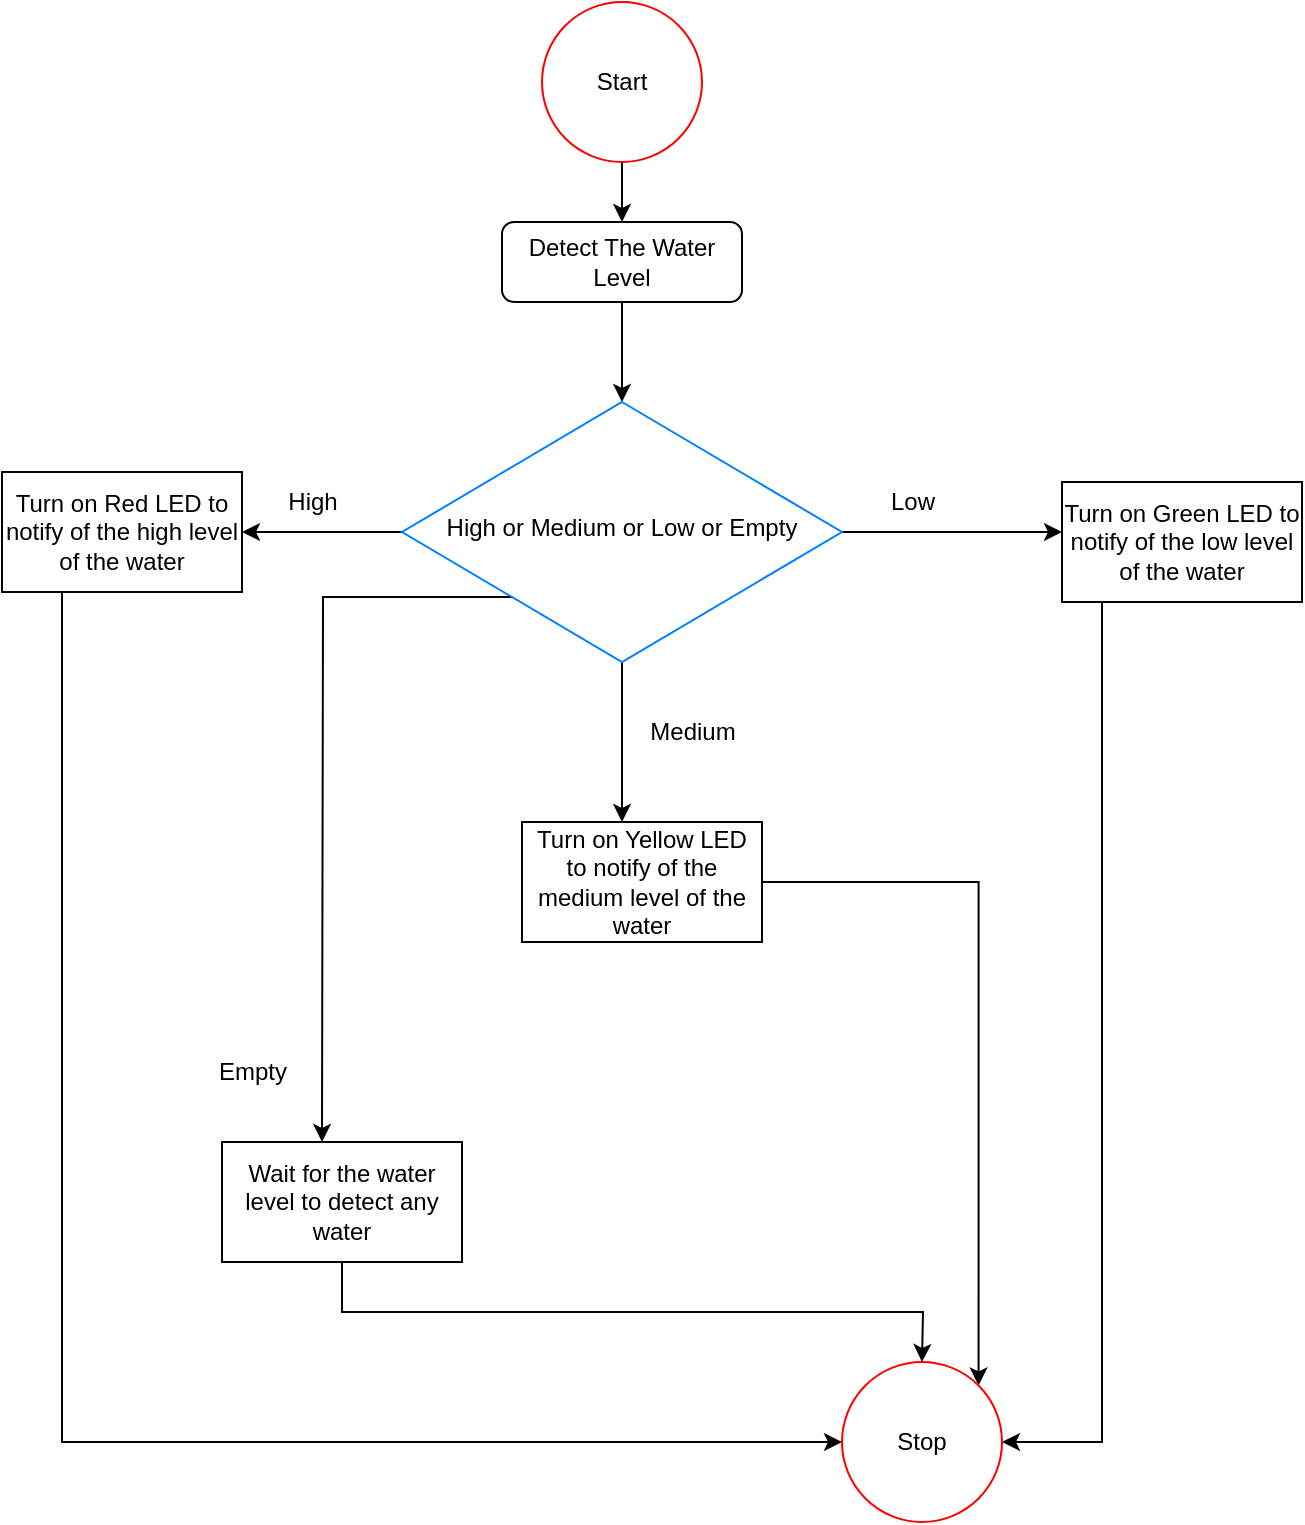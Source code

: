 <mxfile version="22.1.0" type="device">
  <diagram id="C5RBs43oDa-KdzZeNtuy" name="Page-1">
    <mxGraphModel dx="1434" dy="750" grid="1" gridSize="10" guides="1" tooltips="1" connect="1" arrows="1" fold="1" page="1" pageScale="1" pageWidth="827" pageHeight="1169" math="0" shadow="0">
      <root>
        <mxCell id="WIyWlLk6GJQsqaUBKTNV-0" />
        <mxCell id="WIyWlLk6GJQsqaUBKTNV-1" parent="WIyWlLk6GJQsqaUBKTNV-0" />
        <mxCell id="5XbL7t5zDepjxzsjGf88-3" style="edgeStyle=orthogonalEdgeStyle;rounded=0;orthogonalLoop=1;jettySize=auto;html=1;exitX=0.5;exitY=1;exitDx=0;exitDy=0;entryX=0.5;entryY=0;entryDx=0;entryDy=0;" edge="1" parent="WIyWlLk6GJQsqaUBKTNV-1" source="WIyWlLk6GJQsqaUBKTNV-3" target="WIyWlLk6GJQsqaUBKTNV-6">
          <mxGeometry relative="1" as="geometry" />
        </mxCell>
        <mxCell id="WIyWlLk6GJQsqaUBKTNV-3" value="Detect The Water Level" style="rounded=1;whiteSpace=wrap;html=1;fontSize=12;glass=0;strokeWidth=1;shadow=0;" parent="WIyWlLk6GJQsqaUBKTNV-1" vertex="1">
          <mxGeometry x="330" y="230" width="120" height="40" as="geometry" />
        </mxCell>
        <mxCell id="5XbL7t5zDepjxzsjGf88-4" style="edgeStyle=orthogonalEdgeStyle;rounded=0;orthogonalLoop=1;jettySize=auto;html=1;exitX=0.5;exitY=1;exitDx=0;exitDy=0;" edge="1" parent="WIyWlLk6GJQsqaUBKTNV-1" source="WIyWlLk6GJQsqaUBKTNV-6">
          <mxGeometry relative="1" as="geometry">
            <mxPoint x="390" y="530" as="targetPoint" />
          </mxGeometry>
        </mxCell>
        <mxCell id="5XbL7t5zDepjxzsjGf88-5" style="edgeStyle=orthogonalEdgeStyle;rounded=0;orthogonalLoop=1;jettySize=auto;html=1;exitX=1;exitY=0.5;exitDx=0;exitDy=0;" edge="1" parent="WIyWlLk6GJQsqaUBKTNV-1" source="WIyWlLk6GJQsqaUBKTNV-6">
          <mxGeometry relative="1" as="geometry">
            <mxPoint x="610" y="385" as="targetPoint" />
          </mxGeometry>
        </mxCell>
        <mxCell id="5XbL7t5zDepjxzsjGf88-6" style="edgeStyle=orthogonalEdgeStyle;rounded=0;orthogonalLoop=1;jettySize=auto;html=1;exitX=0;exitY=0.5;exitDx=0;exitDy=0;" edge="1" parent="WIyWlLk6GJQsqaUBKTNV-1" source="WIyWlLk6GJQsqaUBKTNV-6">
          <mxGeometry relative="1" as="geometry">
            <mxPoint x="200" y="385" as="targetPoint" />
          </mxGeometry>
        </mxCell>
        <mxCell id="5XbL7t5zDepjxzsjGf88-13" style="edgeStyle=orthogonalEdgeStyle;rounded=0;orthogonalLoop=1;jettySize=auto;html=1;exitX=0;exitY=1;exitDx=0;exitDy=0;" edge="1" parent="WIyWlLk6GJQsqaUBKTNV-1" source="WIyWlLk6GJQsqaUBKTNV-6">
          <mxGeometry relative="1" as="geometry">
            <mxPoint x="240" y="690" as="targetPoint" />
          </mxGeometry>
        </mxCell>
        <mxCell id="WIyWlLk6GJQsqaUBKTNV-6" value="High or Medium or Low or Empty" style="rhombus;whiteSpace=wrap;html=1;shadow=0;fontFamily=Helvetica;fontSize=12;align=center;strokeWidth=1;spacing=6;spacingTop=-4;strokeColor=#007FFF;" parent="WIyWlLk6GJQsqaUBKTNV-1" vertex="1">
          <mxGeometry x="280" y="320" width="220" height="130" as="geometry" />
        </mxCell>
        <mxCell id="5XbL7t5zDepjxzsjGf88-2" style="edgeStyle=orthogonalEdgeStyle;rounded=0;orthogonalLoop=1;jettySize=auto;html=1;exitX=0.5;exitY=1;exitDx=0;exitDy=0;" edge="1" parent="WIyWlLk6GJQsqaUBKTNV-1" source="5XbL7t5zDepjxzsjGf88-1" target="WIyWlLk6GJQsqaUBKTNV-3">
          <mxGeometry relative="1" as="geometry" />
        </mxCell>
        <mxCell id="5XbL7t5zDepjxzsjGf88-1" value="Start" style="ellipse;whiteSpace=wrap;html=1;aspect=fixed;strokeColor=#FF0000;" vertex="1" parent="WIyWlLk6GJQsqaUBKTNV-1">
          <mxGeometry x="350" y="120" width="80" height="80" as="geometry" />
        </mxCell>
        <mxCell id="5XbL7t5zDepjxzsjGf88-20" style="edgeStyle=orthogonalEdgeStyle;rounded=0;orthogonalLoop=1;jettySize=auto;html=1;exitX=0.25;exitY=1;exitDx=0;exitDy=0;entryX=0;entryY=0.5;entryDx=0;entryDy=0;" edge="1" parent="WIyWlLk6GJQsqaUBKTNV-1" source="5XbL7t5zDepjxzsjGf88-7" target="5XbL7t5zDepjxzsjGf88-17">
          <mxGeometry relative="1" as="geometry" />
        </mxCell>
        <mxCell id="5XbL7t5zDepjxzsjGf88-7" value="Turn on Red LED to notify of the high level of the water" style="rounded=0;whiteSpace=wrap;html=1;" vertex="1" parent="WIyWlLk6GJQsqaUBKTNV-1">
          <mxGeometry x="80" y="355" width="120" height="60" as="geometry" />
        </mxCell>
        <mxCell id="5XbL7t5zDepjxzsjGf88-8" value="High" style="text;html=1;align=center;verticalAlign=middle;resizable=0;points=[];autosize=1;strokeColor=none;fillColor=none;" vertex="1" parent="WIyWlLk6GJQsqaUBKTNV-1">
          <mxGeometry x="210" y="355" width="50" height="30" as="geometry" />
        </mxCell>
        <mxCell id="5XbL7t5zDepjxzsjGf88-9" value="Medium" style="text;html=1;align=center;verticalAlign=middle;resizable=0;points=[];autosize=1;strokeColor=none;fillColor=none;" vertex="1" parent="WIyWlLk6GJQsqaUBKTNV-1">
          <mxGeometry x="390" y="470" width="70" height="30" as="geometry" />
        </mxCell>
        <mxCell id="5XbL7t5zDepjxzsjGf88-10" value="Low" style="text;html=1;align=center;verticalAlign=middle;resizable=0;points=[];autosize=1;strokeColor=none;fillColor=none;" vertex="1" parent="WIyWlLk6GJQsqaUBKTNV-1">
          <mxGeometry x="510" y="355" width="50" height="30" as="geometry" />
        </mxCell>
        <mxCell id="5XbL7t5zDepjxzsjGf88-18" style="edgeStyle=orthogonalEdgeStyle;rounded=0;orthogonalLoop=1;jettySize=auto;html=1;entryX=1;entryY=0;entryDx=0;entryDy=0;" edge="1" parent="WIyWlLk6GJQsqaUBKTNV-1" source="5XbL7t5zDepjxzsjGf88-11" target="5XbL7t5zDepjxzsjGf88-17">
          <mxGeometry relative="1" as="geometry" />
        </mxCell>
        <mxCell id="5XbL7t5zDepjxzsjGf88-11" value="Turn on Yellow LED to notify of the medium level of the water" style="rounded=0;whiteSpace=wrap;html=1;" vertex="1" parent="WIyWlLk6GJQsqaUBKTNV-1">
          <mxGeometry x="340" y="530" width="120" height="60" as="geometry" />
        </mxCell>
        <mxCell id="5XbL7t5zDepjxzsjGf88-19" style="edgeStyle=orthogonalEdgeStyle;rounded=0;orthogonalLoop=1;jettySize=auto;html=1;entryX=1;entryY=0.5;entryDx=0;entryDy=0;" edge="1" parent="WIyWlLk6GJQsqaUBKTNV-1" source="5XbL7t5zDepjxzsjGf88-12" target="5XbL7t5zDepjxzsjGf88-17">
          <mxGeometry relative="1" as="geometry">
            <Array as="points">
              <mxPoint x="630" y="840" />
            </Array>
          </mxGeometry>
        </mxCell>
        <mxCell id="5XbL7t5zDepjxzsjGf88-12" value="Turn on Green LED to notify of the low level of the water" style="rounded=0;whiteSpace=wrap;html=1;" vertex="1" parent="WIyWlLk6GJQsqaUBKTNV-1">
          <mxGeometry x="610" y="360" width="120" height="60" as="geometry" />
        </mxCell>
        <mxCell id="5XbL7t5zDepjxzsjGf88-16" style="edgeStyle=orthogonalEdgeStyle;rounded=0;orthogonalLoop=1;jettySize=auto;html=1;exitX=0.5;exitY=1;exitDx=0;exitDy=0;" edge="1" parent="WIyWlLk6GJQsqaUBKTNV-1" source="5XbL7t5zDepjxzsjGf88-14">
          <mxGeometry relative="1" as="geometry">
            <mxPoint x="540" y="800" as="targetPoint" />
          </mxGeometry>
        </mxCell>
        <mxCell id="5XbL7t5zDepjxzsjGf88-14" value="Wait for the water level to detect any water" style="rounded=0;whiteSpace=wrap;html=1;" vertex="1" parent="WIyWlLk6GJQsqaUBKTNV-1">
          <mxGeometry x="190" y="690" width="120" height="60" as="geometry" />
        </mxCell>
        <mxCell id="5XbL7t5zDepjxzsjGf88-15" value="Empty" style="text;html=1;align=center;verticalAlign=middle;resizable=0;points=[];autosize=1;strokeColor=none;fillColor=none;" vertex="1" parent="WIyWlLk6GJQsqaUBKTNV-1">
          <mxGeometry x="175" y="640" width="60" height="30" as="geometry" />
        </mxCell>
        <mxCell id="5XbL7t5zDepjxzsjGf88-17" value="Stop" style="ellipse;whiteSpace=wrap;html=1;aspect=fixed;strokeColor=#FF0000;" vertex="1" parent="WIyWlLk6GJQsqaUBKTNV-1">
          <mxGeometry x="500" y="800" width="80" height="80" as="geometry" />
        </mxCell>
      </root>
    </mxGraphModel>
  </diagram>
</mxfile>
